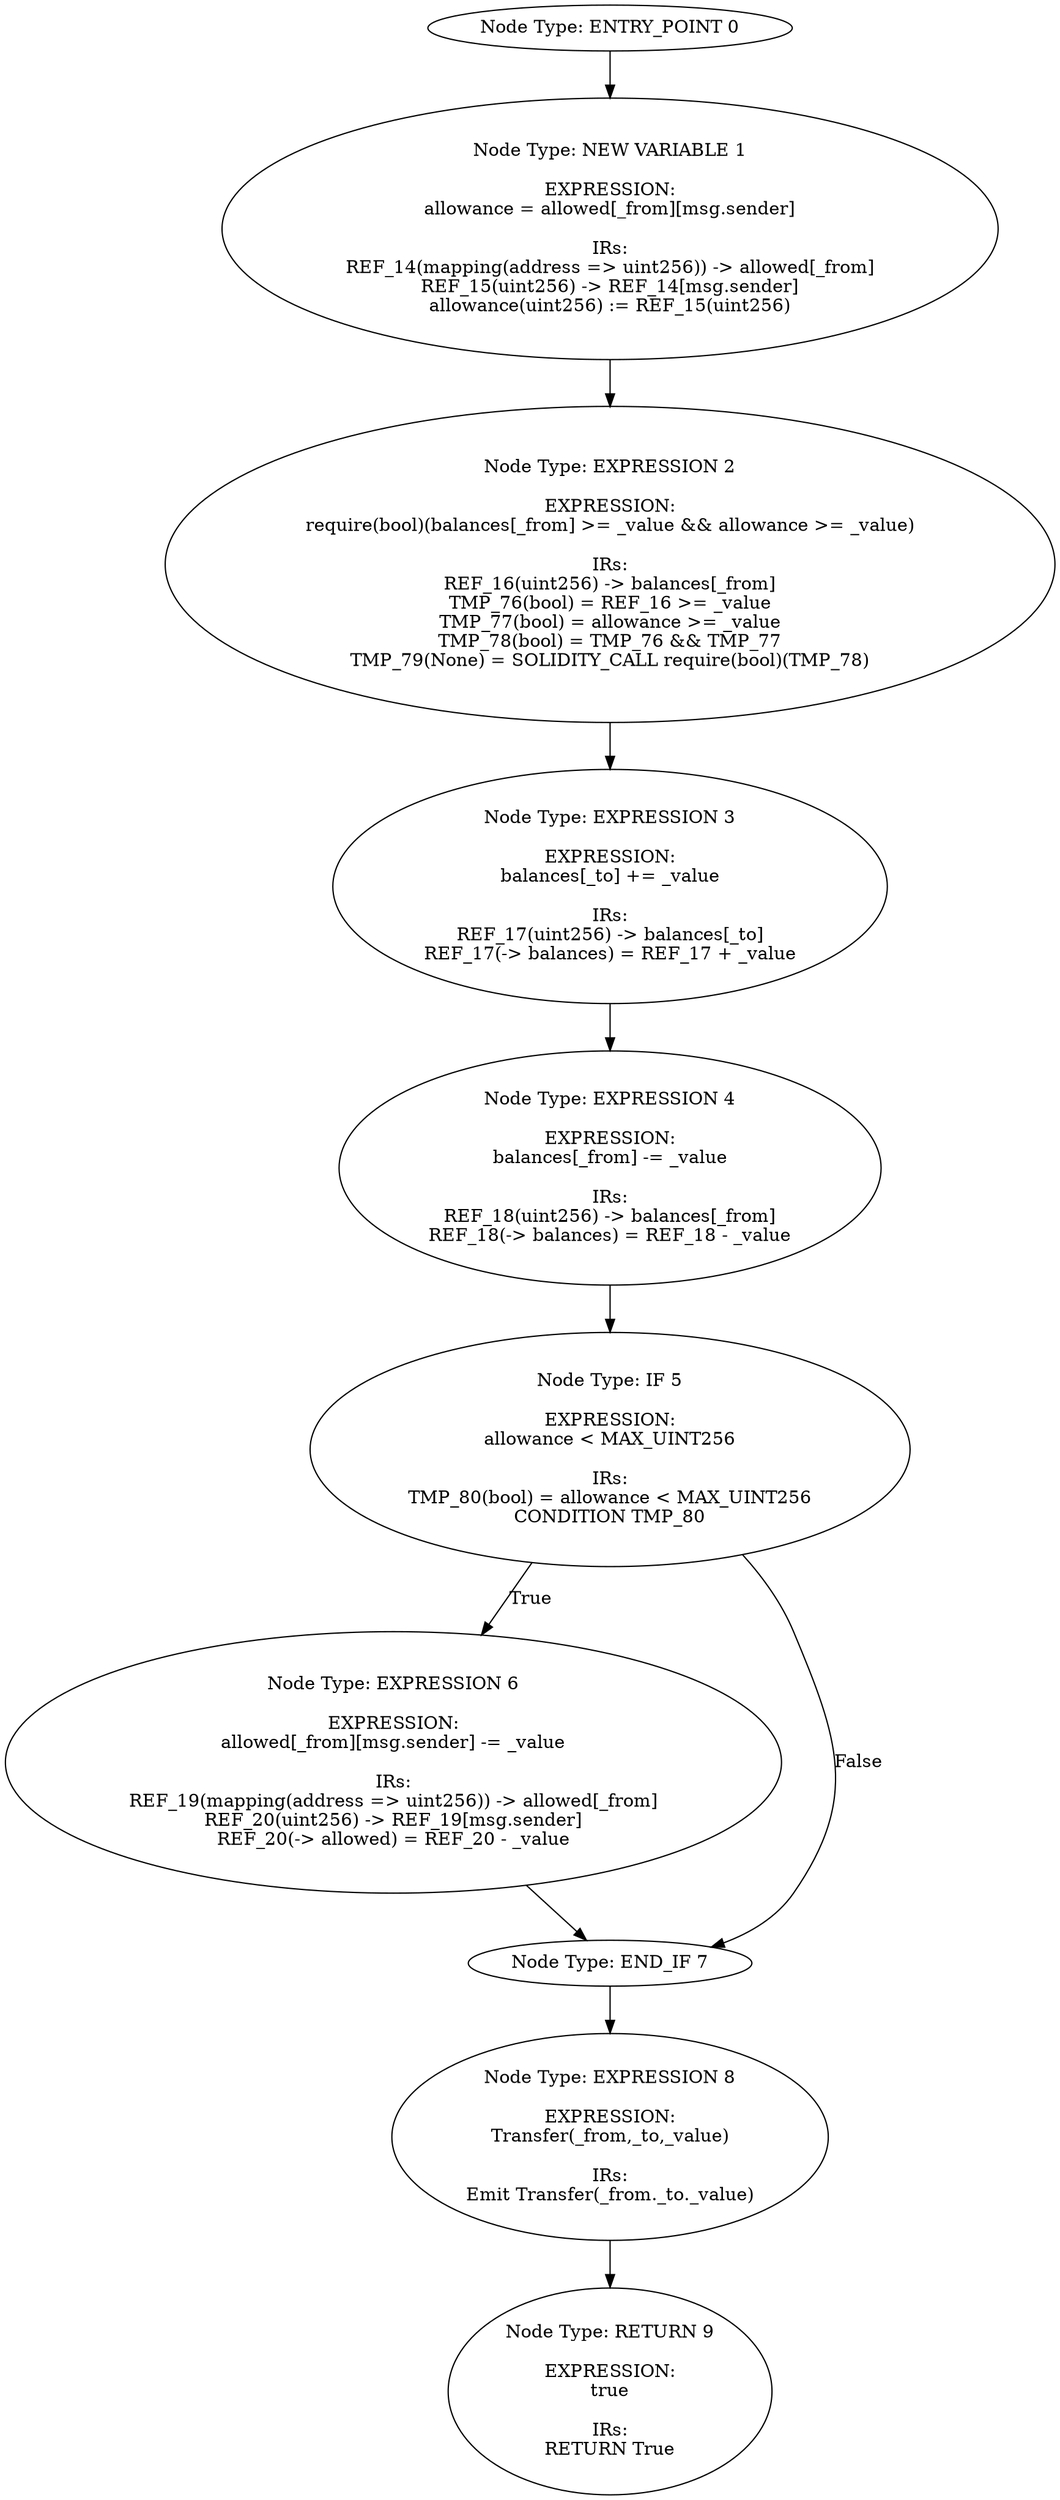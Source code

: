 digraph{
0[label="Node Type: ENTRY_POINT 0
"];
0->1;
1[label="Node Type: NEW VARIABLE 1

EXPRESSION:
allowance = allowed[_from][msg.sender]

IRs:
REF_14(mapping(address => uint256)) -> allowed[_from]
REF_15(uint256) -> REF_14[msg.sender]
allowance(uint256) := REF_15(uint256)"];
1->2;
2[label="Node Type: EXPRESSION 2

EXPRESSION:
require(bool)(balances[_from] >= _value && allowance >= _value)

IRs:
REF_16(uint256) -> balances[_from]
TMP_76(bool) = REF_16 >= _value
TMP_77(bool) = allowance >= _value
TMP_78(bool) = TMP_76 && TMP_77
TMP_79(None) = SOLIDITY_CALL require(bool)(TMP_78)"];
2->3;
3[label="Node Type: EXPRESSION 3

EXPRESSION:
balances[_to] += _value

IRs:
REF_17(uint256) -> balances[_to]
REF_17(-> balances) = REF_17 + _value"];
3->4;
4[label="Node Type: EXPRESSION 4

EXPRESSION:
balances[_from] -= _value

IRs:
REF_18(uint256) -> balances[_from]
REF_18(-> balances) = REF_18 - _value"];
4->5;
5[label="Node Type: IF 5

EXPRESSION:
allowance < MAX_UINT256

IRs:
TMP_80(bool) = allowance < MAX_UINT256
CONDITION TMP_80"];
5->6[label="True"];
5->7[label="False"];
6[label="Node Type: EXPRESSION 6

EXPRESSION:
allowed[_from][msg.sender] -= _value

IRs:
REF_19(mapping(address => uint256)) -> allowed[_from]
REF_20(uint256) -> REF_19[msg.sender]
REF_20(-> allowed) = REF_20 - _value"];
6->7;
7[label="Node Type: END_IF 7
"];
7->8;
8[label="Node Type: EXPRESSION 8

EXPRESSION:
Transfer(_from,_to,_value)

IRs:
Emit Transfer(_from._to._value)"];
8->9;
9[label="Node Type: RETURN 9

EXPRESSION:
true

IRs:
RETURN True"];
}
